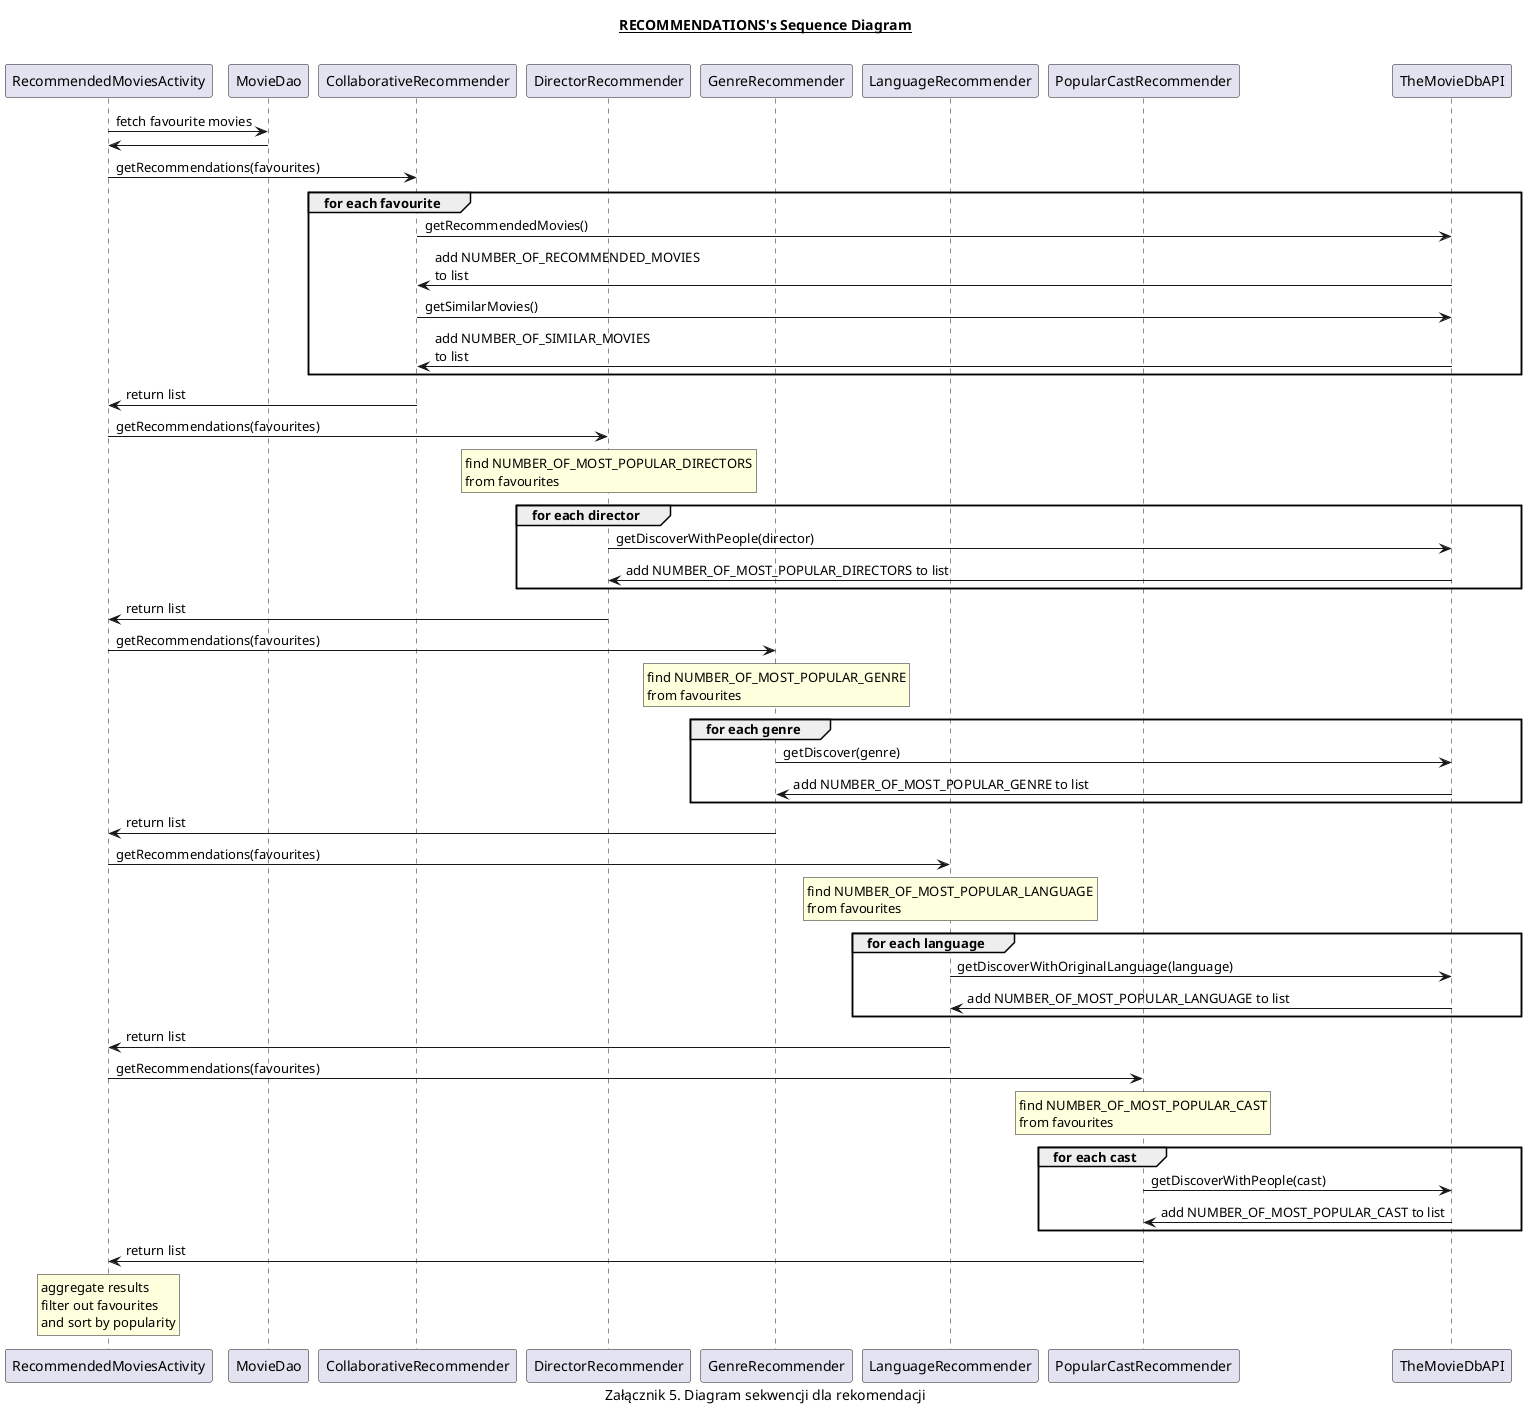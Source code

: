 @startuml

title __RECOMMENDATIONS's Sequence Diagram__\n

caption Załącznik 5. Diagram sekwencji dla rekomendacji

participant RecommendedMoviesActivity
participant MovieDao
participant CollaborativeRecommender
participant DirectorRecommender
participant GenreRecommender
participant LanguageRecommender
participant PopularCastRecommender


RecommendedMoviesActivity -> MovieDao: fetch favourite movies
RecommendedMoviesActivity <- MovieDao:

RecommendedMoviesActivity -> CollaborativeRecommender: getRecommendations(favourites)
group for each favourite
CollaborativeRecommender -> TheMovieDbAPI: getRecommendedMovies()
TheMovieDbAPI -> CollaborativeRecommender: add NUMBER_OF_RECOMMENDED_MOVIES\nto list
CollaborativeRecommender -> TheMovieDbAPI: getSimilarMovies()
TheMovieDbAPI -> CollaborativeRecommender: add NUMBER_OF_SIMILAR_MOVIES\nto list
end
CollaborativeRecommender -> RecommendedMoviesActivity: return list

RecommendedMoviesActivity -> DirectorRecommender: getRecommendations(favourites)
rnote over DirectorRecommender: find NUMBER_OF_MOST_POPULAR_DIRECTORS\nfrom favourites
group for each director
DirectorRecommender -> TheMovieDbAPI: getDiscoverWithPeople(director)
TheMovieDbAPI -> DirectorRecommender: add NUMBER_OF_MOST_POPULAR_DIRECTORS to list
end
DirectorRecommender -> RecommendedMoviesActivity: return list

RecommendedMoviesActivity -> GenreRecommender: getRecommendations(favourites)
rnote over GenreRecommender: find NUMBER_OF_MOST_POPULAR_GENRE\nfrom favourites
group for each genre
GenreRecommender -> TheMovieDbAPI: getDiscover(genre)
TheMovieDbAPI -> GenreRecommender: add NUMBER_OF_MOST_POPULAR_GENRE to list
end
GenreRecommender -> RecommendedMoviesActivity: return list

RecommendedMoviesActivity -> LanguageRecommender: getRecommendations(favourites)
rnote over LanguageRecommender: find NUMBER_OF_MOST_POPULAR_LANGUAGE\nfrom favourites
group for each language
LanguageRecommender -> TheMovieDbAPI: getDiscoverWithOriginalLanguage(language)
TheMovieDbAPI -> LanguageRecommender: add NUMBER_OF_MOST_POPULAR_LANGUAGE to list
end
LanguageRecommender -> RecommendedMoviesActivity: return list

RecommendedMoviesActivity -> PopularCastRecommender: getRecommendations(favourites)
rnote over PopularCastRecommender: find NUMBER_OF_MOST_POPULAR_CAST\nfrom favourites
group for each cast
PopularCastRecommender -> TheMovieDbAPI: getDiscoverWithPeople(cast)
TheMovieDbAPI -> PopularCastRecommender: add NUMBER_OF_MOST_POPULAR_CAST to list
end
PopularCastRecommender -> RecommendedMoviesActivity: return list

rnote over RecommendedMoviesActivity: aggregate results\nfilter out favourites\nand sort by popularity

@enduml